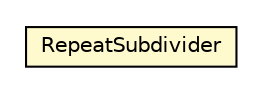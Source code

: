 #!/usr/local/bin/dot
#
# Class diagram 
# Generated by UMLGraph version R5_6-24-gf6e263 (http://www.umlgraph.org/)
#

digraph G {
	edge [fontname="Helvetica",fontsize=10,labelfontname="Helvetica",labelfontsize=10];
	node [fontname="Helvetica",fontsize=10,shape=plaintext];
	nodesep=0.25;
	ranksep=0.5;
	// org.universAAL.ui.handler.gui.swing.model.FormControl.support.RepeatSubdivider
	c6947504 [label=<<table title="org.universAAL.ui.handler.gui.swing.model.FormControl.support.RepeatSubdivider" border="0" cellborder="1" cellspacing="0" cellpadding="2" port="p" bgcolor="lemonChiffon" href="./RepeatSubdivider.html">
		<tr><td><table border="0" cellspacing="0" cellpadding="1">
<tr><td align="center" balign="center"> RepeatSubdivider </td></tr>
		</table></td></tr>
		</table>>, URL="./RepeatSubdivider.html", fontname="Helvetica", fontcolor="black", fontsize=10.0];
}


